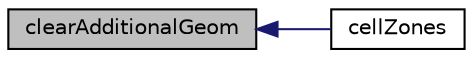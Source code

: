 digraph "clearAdditionalGeom"
{
  bgcolor="transparent";
  edge [fontname="Helvetica",fontsize="10",labelfontname="Helvetica",labelfontsize="10"];
  node [fontname="Helvetica",fontsize="10",shape=record];
  rankdir="LR";
  Node25709 [label="clearAdditionalGeom",height=0.2,width=0.4,color="black", fillcolor="grey75", style="filled", fontcolor="black"];
  Node25709 -> Node25710 [dir="back",color="midnightblue",fontsize="10",style="solid",fontname="Helvetica"];
  Node25710 [label="cellZones",height=0.2,width=0.4,color="black",URL="$a28565.html#a981f3e92ff079e144ef55a4fcb32dfd2",tooltip="Return non-const access to the cellZones. "];
}
